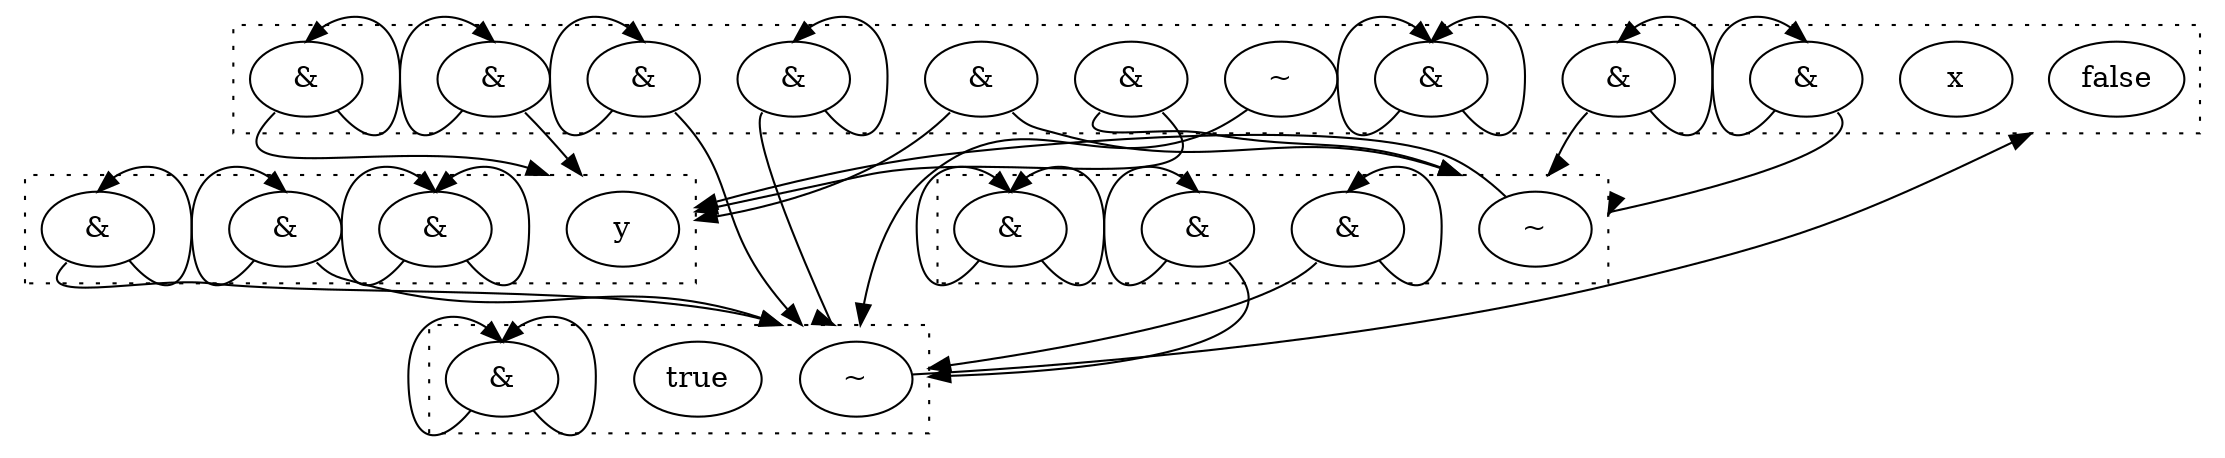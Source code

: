 digraph egraph {
  compound=true
  clusterrank=local
  subgraph cluster_0 {
    style=dotted
    0.0[label = "false"]
    0.1[label = "x"]
    0.2[label = "&"]
    0.3[label = "&"]
    0.4[label = "&"]
    0.5[label = "&"]
    0.6[label = "&"]
    0.7[label = "~"]
    0.8[label = "&"]
    0.9[label = "&"]
    0.10[label = "&"]
    0.11[label = "&"]
  }
  subgraph cluster_2 {
    style=dotted
    2.0[label = "~"]
    2.1[label = "true"]
    2.2[label = "&"]
  }
  subgraph cluster_3 {
    style=dotted
    3.0[label = "y"]
    3.1[label = "&"]
    3.2[label = "&"]
    3.3[label = "&"]
  }
  subgraph cluster_15 {
    style=dotted
    15.0[label = "~"]
    15.1[label = "&"]
    15.2[label = "&"]
    15.3[label = "&"]
  }
  0.2:sw -> 3.0 [lhead = cluster_3, ]
  0.2:se -> 0.2:n [lhead = cluster_0, ]
  0.3:sw -> 0.3:n [lhead = cluster_0, ]
  0.3:se -> 3.0 [lhead = cluster_3, ]
  0.4:sw -> 0.4:n [lhead = cluster_0, ]
  0.4:se -> 0.4:n [lhead = cluster_0, ]
  0.5:sw -> 0.5:n [lhead = cluster_0, ]
  0.5:se -> 2.0 [lhead = cluster_2, ]
  0.6:sw -> 2.0 [lhead = cluster_2, ]
  0.6:se -> 0.6:n [lhead = cluster_0, ]
  0.7 -> 2.0 [lhead = cluster_2, ]
  0.8:sw -> 3.0 [lhead = cluster_3, ]
  0.8:se -> 15.0 [lhead = cluster_15, ]
  0.9:sw -> 0.9:n [lhead = cluster_0, ]
  0.9:se -> 15.0 [lhead = cluster_15, ]
  0.10:sw -> 15.0 [lhead = cluster_15, ]
  0.10:se -> 3.0 [lhead = cluster_3, ]
  0.11:sw -> 15.0 [lhead = cluster_15, ]
  0.11:se -> 0.11:n [lhead = cluster_0, ]
  2.0 -> 0.0 [lhead = cluster_0, ]
  2.2:sw -> 2.2:n [lhead = cluster_2, ]
  2.2:se -> 2.2:n [lhead = cluster_2, ]
  3.1:sw -> 3.1:n [lhead = cluster_3, ]
  3.1:se -> 3.1:n [lhead = cluster_3, ]
  3.2:sw -> 3.2:n [lhead = cluster_3, ]
  3.2:se -> 2.0 [lhead = cluster_2, ]
  3.3:sw -> 2.0 [lhead = cluster_2, ]
  3.3:se -> 3.3:n [lhead = cluster_3, ]
  15.0 -> 3.0 [lhead = cluster_3, ]
  15.1:sw -> 2.0 [lhead = cluster_2, ]
  15.1:se -> 15.1:n [lhead = cluster_15, ]
  15.2:sw -> 15.2:n [lhead = cluster_15, ]
  15.2:se -> 2.0 [lhead = cluster_2, ]
  15.3:sw -> 15.3:n [lhead = cluster_15, ]
  15.3:se -> 15.3:n [lhead = cluster_15, ]
}